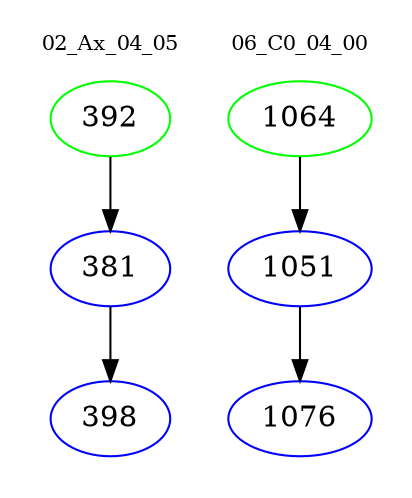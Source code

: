 digraph{
subgraph cluster_0 {
color = white
label = "02_Ax_04_05";
fontsize=10;
T0_392 [label="392", color="green"]
T0_392 -> T0_381 [color="black"]
T0_381 [label="381", color="blue"]
T0_381 -> T0_398 [color="black"]
T0_398 [label="398", color="blue"]
}
subgraph cluster_1 {
color = white
label = "06_C0_04_00";
fontsize=10;
T1_1064 [label="1064", color="green"]
T1_1064 -> T1_1051 [color="black"]
T1_1051 [label="1051", color="blue"]
T1_1051 -> T1_1076 [color="black"]
T1_1076 [label="1076", color="blue"]
}
}
